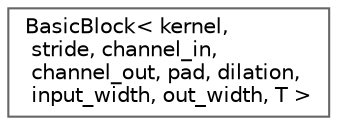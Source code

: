 digraph "Graphical Class Hierarchy"
{
 // LATEX_PDF_SIZE
  bgcolor="transparent";
  edge [fontname=Helvetica,fontsize=10,labelfontname=Helvetica,labelfontsize=10];
  node [fontname=Helvetica,fontsize=10,shape=box,height=0.2,width=0.4];
  rankdir="LR";
  Node0 [id="Node000000",label="BasicBlock\< kernel,\l stride, channel_in,\l channel_out, pad, dilation,\l input_width, out_width, T \>",height=0.2,width=0.4,color="grey40", fillcolor="white", style="filled",URL="$class_basic_block.html",tooltip="This code snippet defines a template class BasicBlock that represents a basic block in a convolutiona..."];
}

